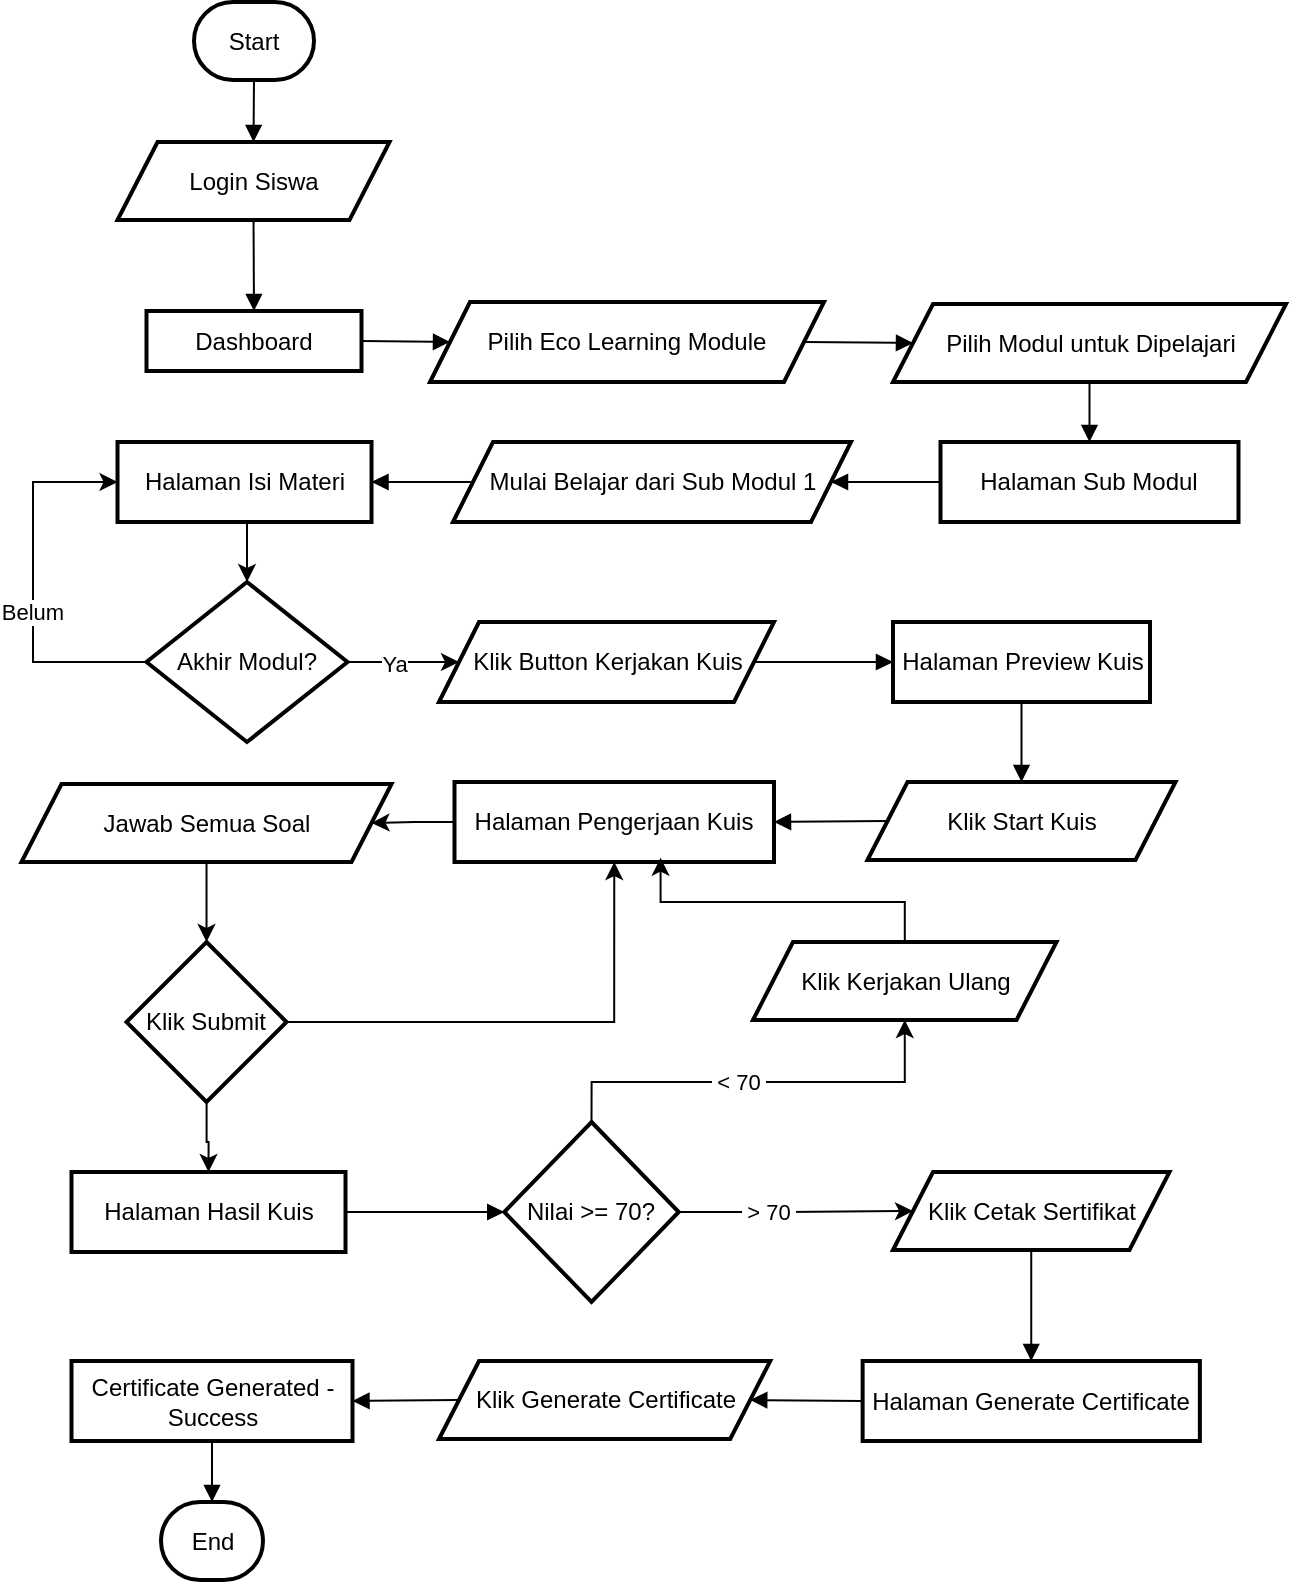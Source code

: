 <mxfile version="28.2.1">
  <diagram name="Page-1" id="9OlDV7g7q6zX6xP2v_GV">
    <mxGraphModel dx="1603" dy="865" grid="1" gridSize="10" guides="1" tooltips="1" connect="1" arrows="1" fold="1" page="1" pageScale="1" pageWidth="827" pageHeight="1169" math="0" shadow="0">
      <root>
        <mxCell id="0" />
        <mxCell id="1" parent="0" />
        <mxCell id="b9-1iKN8LsgXKqhFmD46-66" value="Start" style="rounded=1;whiteSpace=wrap;arcSize=50;strokeWidth=2;" vertex="1" parent="1">
          <mxGeometry x="232" y="40" width="60" height="39" as="geometry" />
        </mxCell>
        <mxCell id="b9-1iKN8LsgXKqhFmD46-67" value="Login Siswa" style="shape=parallelogram;perimeter=parallelogramPerimeter;fixedSize=1;strokeWidth=2;whiteSpace=wrap;" vertex="1" parent="1">
          <mxGeometry x="193.76" y="110" width="136" height="39" as="geometry" />
        </mxCell>
        <mxCell id="b9-1iKN8LsgXKqhFmD46-68" value="Dashboard" style="whiteSpace=wrap;strokeWidth=2;" vertex="1" parent="1">
          <mxGeometry x="208.25" y="194.5" width="107.5" height="30" as="geometry" />
        </mxCell>
        <mxCell id="b9-1iKN8LsgXKqhFmD46-69" value="Pilih Eco Learning Module" style="shape=parallelogram;perimeter=parallelogramPerimeter;fixedSize=1;strokeWidth=2;whiteSpace=wrap;" vertex="1" parent="1">
          <mxGeometry x="350" y="190" width="197" height="40" as="geometry" />
        </mxCell>
        <mxCell id="b9-1iKN8LsgXKqhFmD46-70" value="Pilih Modul untuk Dipelajari" style="shape=parallelogram;perimeter=parallelogramPerimeter;fixedSize=1;strokeWidth=2;whiteSpace=wrap;" vertex="1" parent="1">
          <mxGeometry x="581.5" y="191" width="196.5" height="39" as="geometry" />
        </mxCell>
        <mxCell id="b9-1iKN8LsgXKqhFmD46-71" value="Halaman Sub Modul" style="whiteSpace=wrap;strokeWidth=2;" vertex="1" parent="1">
          <mxGeometry x="605.25" y="260" width="149" height="40" as="geometry" />
        </mxCell>
        <mxCell id="b9-1iKN8LsgXKqhFmD46-72" value="Mulai Belajar dari Sub Modul 1" style="shape=parallelogram;perimeter=parallelogramPerimeter;fixedSize=1;strokeWidth=2;whiteSpace=wrap;" vertex="1" parent="1">
          <mxGeometry x="361.5" y="260" width="199" height="40" as="geometry" />
        </mxCell>
        <mxCell id="b9-1iKN8LsgXKqhFmD46-133" style="edgeStyle=orthogonalEdgeStyle;rounded=0;orthogonalLoop=1;jettySize=auto;html=1;entryX=0.5;entryY=0;entryDx=0;entryDy=0;" edge="1" parent="1" source="b9-1iKN8LsgXKqhFmD46-73" target="b9-1iKN8LsgXKqhFmD46-74">
          <mxGeometry relative="1" as="geometry">
            <Array as="points">
              <mxPoint x="258.5" y="310" />
              <mxPoint x="258.5" y="310" />
            </Array>
          </mxGeometry>
        </mxCell>
        <mxCell id="b9-1iKN8LsgXKqhFmD46-73" value="Halaman Isi Materi" style="whiteSpace=wrap;strokeWidth=2;" vertex="1" parent="1">
          <mxGeometry x="193.76" y="260" width="127" height="40" as="geometry" />
        </mxCell>
        <mxCell id="b9-1iKN8LsgXKqhFmD46-115" style="edgeStyle=orthogonalEdgeStyle;rounded=0;orthogonalLoop=1;jettySize=auto;html=1;entryX=0;entryY=0.5;entryDx=0;entryDy=0;exitX=0;exitY=0.5;exitDx=0;exitDy=0;" edge="1" parent="1" source="b9-1iKN8LsgXKqhFmD46-74" target="b9-1iKN8LsgXKqhFmD46-73">
          <mxGeometry relative="1" as="geometry">
            <Array as="points">
              <mxPoint x="151.5" y="370" />
              <mxPoint x="151.5" y="280" />
            </Array>
          </mxGeometry>
        </mxCell>
        <mxCell id="b9-1iKN8LsgXKqhFmD46-116" value="Belum" style="edgeLabel;html=1;align=center;verticalAlign=middle;resizable=0;points=[];" vertex="1" connectable="0" parent="b9-1iKN8LsgXKqhFmD46-115">
          <mxGeometry x="-0.128" y="1" relative="1" as="geometry">
            <mxPoint as="offset" />
          </mxGeometry>
        </mxCell>
        <mxCell id="b9-1iKN8LsgXKqhFmD46-136" style="edgeStyle=orthogonalEdgeStyle;rounded=0;orthogonalLoop=1;jettySize=auto;html=1;entryX=0;entryY=0.5;entryDx=0;entryDy=0;" edge="1" parent="1" source="b9-1iKN8LsgXKqhFmD46-74" target="b9-1iKN8LsgXKqhFmD46-75">
          <mxGeometry relative="1" as="geometry" />
        </mxCell>
        <mxCell id="b9-1iKN8LsgXKqhFmD46-137" value="Ya" style="edgeLabel;html=1;align=center;verticalAlign=middle;resizable=0;points=[];" vertex="1" connectable="0" parent="b9-1iKN8LsgXKqhFmD46-136">
          <mxGeometry x="-0.178" y="1" relative="1" as="geometry">
            <mxPoint y="2" as="offset" />
          </mxGeometry>
        </mxCell>
        <mxCell id="b9-1iKN8LsgXKqhFmD46-74" value="Akhir Modul?" style="rhombus;strokeWidth=2;whiteSpace=wrap;" vertex="1" parent="1">
          <mxGeometry x="208.25" y="330" width="100.5" height="80" as="geometry" />
        </mxCell>
        <mxCell id="b9-1iKN8LsgXKqhFmD46-75" value="Klik Button Kerjakan Kuis" style="shape=parallelogram;perimeter=parallelogramPerimeter;fixedSize=1;strokeWidth=2;whiteSpace=wrap;" vertex="1" parent="1">
          <mxGeometry x="354.5" y="350" width="167.5" height="40" as="geometry" />
        </mxCell>
        <mxCell id="b9-1iKN8LsgXKqhFmD46-76" value="Halaman Preview Kuis" style="whiteSpace=wrap;strokeWidth=2;" vertex="1" parent="1">
          <mxGeometry x="581.5" y="350" width="128.5" height="40" as="geometry" />
        </mxCell>
        <mxCell id="b9-1iKN8LsgXKqhFmD46-77" value="Klik Start Kuis" style="shape=parallelogram;perimeter=parallelogramPerimeter;fixedSize=1;strokeWidth=2;whiteSpace=wrap;" vertex="1" parent="1">
          <mxGeometry x="568.75" y="430" width="154" height="39" as="geometry" />
        </mxCell>
        <mxCell id="b9-1iKN8LsgXKqhFmD46-118" style="edgeStyle=orthogonalEdgeStyle;rounded=0;orthogonalLoop=1;jettySize=auto;html=1;entryX=1;entryY=0.5;entryDx=0;entryDy=0;" edge="1" parent="1" source="b9-1iKN8LsgXKqhFmD46-78" target="b9-1iKN8LsgXKqhFmD46-79">
          <mxGeometry relative="1" as="geometry" />
        </mxCell>
        <mxCell id="b9-1iKN8LsgXKqhFmD46-78" value="Halaman Pengerjaan Kuis" style="whiteSpace=wrap;strokeWidth=2;" vertex="1" parent="1">
          <mxGeometry x="362.25" y="430" width="159.75" height="40" as="geometry" />
        </mxCell>
        <mxCell id="b9-1iKN8LsgXKqhFmD46-121" style="edgeStyle=orthogonalEdgeStyle;rounded=0;orthogonalLoop=1;jettySize=auto;html=1;entryX=0.5;entryY=0;entryDx=0;entryDy=0;" edge="1" parent="1" source="b9-1iKN8LsgXKqhFmD46-79" target="b9-1iKN8LsgXKqhFmD46-120">
          <mxGeometry relative="1" as="geometry" />
        </mxCell>
        <mxCell id="b9-1iKN8LsgXKqhFmD46-79" value="Jawab Semua Soal" style="shape=parallelogram;perimeter=parallelogramPerimeter;fixedSize=1;strokeWidth=2;whiteSpace=wrap;" vertex="1" parent="1">
          <mxGeometry x="145.76" y="431" width="185" height="39" as="geometry" />
        </mxCell>
        <mxCell id="b9-1iKN8LsgXKqhFmD46-81" value="Halaman Hasil Kuis" style="whiteSpace=wrap;strokeWidth=2;" vertex="1" parent="1">
          <mxGeometry x="170.75" y="625" width="137" height="40" as="geometry" />
        </mxCell>
        <mxCell id="b9-1iKN8LsgXKqhFmD46-141" style="edgeStyle=orthogonalEdgeStyle;rounded=0;orthogonalLoop=1;jettySize=auto;html=1;entryX=0;entryY=0.5;entryDx=0;entryDy=0;" edge="1" parent="1" source="b9-1iKN8LsgXKqhFmD46-82" target="b9-1iKN8LsgXKqhFmD46-84">
          <mxGeometry relative="1" as="geometry" />
        </mxCell>
        <mxCell id="b9-1iKN8LsgXKqhFmD46-142" value="&amp;nbsp;&amp;gt; 70&amp;nbsp;" style="edgeLabel;html=1;align=center;verticalAlign=middle;resizable=0;points=[];" vertex="1" connectable="0" parent="b9-1iKN8LsgXKqhFmD46-141">
          <mxGeometry x="-0.422" relative="1" as="geometry">
            <mxPoint x="10" as="offset" />
          </mxGeometry>
        </mxCell>
        <mxCell id="b9-1iKN8LsgXKqhFmD46-143" style="edgeStyle=orthogonalEdgeStyle;rounded=0;orthogonalLoop=1;jettySize=auto;html=1;entryX=0.5;entryY=1;entryDx=0;entryDy=0;exitX=0.5;exitY=0;exitDx=0;exitDy=0;" edge="1" parent="1" source="b9-1iKN8LsgXKqhFmD46-82" target="b9-1iKN8LsgXKqhFmD46-83">
          <mxGeometry relative="1" as="geometry">
            <Array as="points">
              <mxPoint x="431" y="580" />
              <mxPoint x="587" y="580" />
            </Array>
          </mxGeometry>
        </mxCell>
        <mxCell id="b9-1iKN8LsgXKqhFmD46-144" value="&amp;nbsp;&amp;lt; 70&amp;nbsp;" style="edgeLabel;html=1;align=center;verticalAlign=middle;resizable=0;points=[];" vertex="1" connectable="0" parent="b9-1iKN8LsgXKqhFmD46-143">
          <mxGeometry x="-0.105" relative="1" as="geometry">
            <mxPoint as="offset" />
          </mxGeometry>
        </mxCell>
        <mxCell id="b9-1iKN8LsgXKqhFmD46-82" value="Nilai &gt;= 70?" style="rhombus;strokeWidth=2;whiteSpace=wrap;" vertex="1" parent="1">
          <mxGeometry x="387.13" y="600" width="87.24" height="90" as="geometry" />
        </mxCell>
        <mxCell id="b9-1iKN8LsgXKqhFmD46-83" value="Klik Kerjakan Ulang" style="shape=parallelogram;perimeter=parallelogramPerimeter;fixedSize=1;strokeWidth=2;whiteSpace=wrap;" vertex="1" parent="1">
          <mxGeometry x="511.5" y="510" width="151.75" height="39" as="geometry" />
        </mxCell>
        <mxCell id="b9-1iKN8LsgXKqhFmD46-84" value="Klik Cetak Sertifikat" style="shape=parallelogram;perimeter=parallelogramPerimeter;fixedSize=1;strokeWidth=2;whiteSpace=wrap;" vertex="1" parent="1">
          <mxGeometry x="581.5" y="625" width="138.24" height="39" as="geometry" />
        </mxCell>
        <mxCell id="b9-1iKN8LsgXKqhFmD46-85" value="Halaman Generate Certificate" style="whiteSpace=wrap;strokeWidth=2;" vertex="1" parent="1">
          <mxGeometry x="566.31" y="719.5" width="168.62" height="40" as="geometry" />
        </mxCell>
        <mxCell id="b9-1iKN8LsgXKqhFmD46-86" value="Klik Generate Certificate" style="shape=parallelogram;perimeter=parallelogramPerimeter;fixedSize=1;strokeWidth=2;whiteSpace=wrap;" vertex="1" parent="1">
          <mxGeometry x="354.5" y="719.5" width="165.62" height="39" as="geometry" />
        </mxCell>
        <mxCell id="b9-1iKN8LsgXKqhFmD46-87" value="Certificate Generated - Success" style="whiteSpace=wrap;strokeWidth=2;" vertex="1" parent="1">
          <mxGeometry x="170.75" y="719.5" width="140.5" height="40" as="geometry" />
        </mxCell>
        <mxCell id="b9-1iKN8LsgXKqhFmD46-88" value="End" style="rounded=1;whiteSpace=wrap;arcSize=50;strokeWidth=2;" vertex="1" parent="1">
          <mxGeometry x="215.5" y="790" width="51" height="39" as="geometry" />
        </mxCell>
        <mxCell id="b9-1iKN8LsgXKqhFmD46-89" value="" style="curved=1;startArrow=none;endArrow=block;exitX=0.5;exitY=1;entryX=0.5;entryY=0;rounded=0;" edge="1" parent="1" source="b9-1iKN8LsgXKqhFmD46-66" target="b9-1iKN8LsgXKqhFmD46-67">
          <mxGeometry relative="1" as="geometry">
            <Array as="points" />
          </mxGeometry>
        </mxCell>
        <mxCell id="b9-1iKN8LsgXKqhFmD46-90" value="" style="curved=1;startArrow=none;endArrow=block;exitX=0.5;exitY=1;entryX=0.5;entryY=0;rounded=0;exitDx=0;exitDy=0;entryDx=0;entryDy=0;" edge="1" parent="1" source="b9-1iKN8LsgXKqhFmD46-67" target="b9-1iKN8LsgXKqhFmD46-68">
          <mxGeometry relative="1" as="geometry">
            <Array as="points" />
          </mxGeometry>
        </mxCell>
        <mxCell id="b9-1iKN8LsgXKqhFmD46-91" value="" style="curved=1;startArrow=none;endArrow=block;exitX=1;exitY=0.5;entryX=0;entryY=0.5;rounded=0;exitDx=0;exitDy=0;entryDx=0;entryDy=0;" edge="1" parent="1" source="b9-1iKN8LsgXKqhFmD46-68" target="b9-1iKN8LsgXKqhFmD46-69">
          <mxGeometry relative="1" as="geometry">
            <Array as="points" />
          </mxGeometry>
        </mxCell>
        <mxCell id="b9-1iKN8LsgXKqhFmD46-92" value="" style="curved=1;startArrow=none;endArrow=block;exitX=1;exitY=0.5;entryX=0;entryY=0.5;rounded=0;exitDx=0;exitDy=0;entryDx=0;entryDy=0;" edge="1" parent="1" source="b9-1iKN8LsgXKqhFmD46-69" target="b9-1iKN8LsgXKqhFmD46-70">
          <mxGeometry relative="1" as="geometry">
            <Array as="points" />
          </mxGeometry>
        </mxCell>
        <mxCell id="b9-1iKN8LsgXKqhFmD46-93" value="" style="curved=1;startArrow=none;endArrow=block;exitX=0.5;exitY=1;entryX=0.5;entryY=0;rounded=0;" edge="1" parent="1" source="b9-1iKN8LsgXKqhFmD46-70" target="b9-1iKN8LsgXKqhFmD46-71">
          <mxGeometry relative="1" as="geometry">
            <Array as="points" />
          </mxGeometry>
        </mxCell>
        <mxCell id="b9-1iKN8LsgXKqhFmD46-94" value="" style="curved=1;startArrow=none;endArrow=block;exitX=0;exitY=0.5;entryX=1;entryY=0.5;rounded=0;entryDx=0;entryDy=0;exitDx=0;exitDy=0;" edge="1" parent="1" source="b9-1iKN8LsgXKqhFmD46-71" target="b9-1iKN8LsgXKqhFmD46-72">
          <mxGeometry relative="1" as="geometry">
            <Array as="points" />
          </mxGeometry>
        </mxCell>
        <mxCell id="b9-1iKN8LsgXKqhFmD46-95" value="" style="curved=1;startArrow=none;endArrow=block;exitX=0;exitY=0.5;entryX=1;entryY=0.5;rounded=0;exitDx=0;exitDy=0;entryDx=0;entryDy=0;" edge="1" parent="1" source="b9-1iKN8LsgXKqhFmD46-72" target="b9-1iKN8LsgXKqhFmD46-73">
          <mxGeometry relative="1" as="geometry">
            <Array as="points" />
          </mxGeometry>
        </mxCell>
        <mxCell id="b9-1iKN8LsgXKqhFmD46-99" value="" style="curved=1;startArrow=none;endArrow=block;exitX=1;exitY=0.5;entryX=0;entryY=0.5;rounded=0;exitDx=0;exitDy=0;entryDx=0;entryDy=0;" edge="1" parent="1" source="b9-1iKN8LsgXKqhFmD46-75" target="b9-1iKN8LsgXKqhFmD46-76">
          <mxGeometry relative="1" as="geometry">
            <Array as="points" />
          </mxGeometry>
        </mxCell>
        <mxCell id="b9-1iKN8LsgXKqhFmD46-100" value="" style="curved=1;startArrow=none;endArrow=block;exitX=0.5;exitY=1.01;rounded=0;entryX=0.5;entryY=0;entryDx=0;entryDy=0;" edge="1" parent="1" source="b9-1iKN8LsgXKqhFmD46-76" target="b9-1iKN8LsgXKqhFmD46-77">
          <mxGeometry relative="1" as="geometry">
            <Array as="points" />
            <mxPoint x="261.5" y="1310" as="targetPoint" />
          </mxGeometry>
        </mxCell>
        <mxCell id="b9-1iKN8LsgXKqhFmD46-101" value="" style="curved=1;startArrow=none;endArrow=block;exitX=0;exitY=0.5;entryX=1;entryY=0.5;rounded=0;exitDx=0;exitDy=0;entryDx=0;entryDy=0;" edge="1" parent="1" source="b9-1iKN8LsgXKqhFmD46-77" target="b9-1iKN8LsgXKqhFmD46-78">
          <mxGeometry relative="1" as="geometry">
            <Array as="points" />
          </mxGeometry>
        </mxCell>
        <mxCell id="b9-1iKN8LsgXKqhFmD46-105" value="" style="curved=1;startArrow=none;endArrow=block;exitX=1;exitY=0.5;entryX=0;entryY=0.5;rounded=0;exitDx=0;exitDy=0;entryDx=0;entryDy=0;" edge="1" parent="1" source="b9-1iKN8LsgXKqhFmD46-81" target="b9-1iKN8LsgXKqhFmD46-82">
          <mxGeometry relative="1" as="geometry">
            <Array as="points" />
          </mxGeometry>
        </mxCell>
        <mxCell id="b9-1iKN8LsgXKqhFmD46-109" value="" style="curved=1;startArrow=none;endArrow=block;exitX=0.5;exitY=1.01;entryX=0.5;entryY=0.01;rounded=0;" edge="1" parent="1" source="b9-1iKN8LsgXKqhFmD46-84" target="b9-1iKN8LsgXKqhFmD46-85">
          <mxGeometry relative="1" as="geometry">
            <Array as="points" />
          </mxGeometry>
        </mxCell>
        <mxCell id="b9-1iKN8LsgXKqhFmD46-110" value="" style="curved=1;startArrow=none;endArrow=block;exitX=0;exitY=0.5;entryX=1;entryY=0.5;rounded=0;entryDx=0;entryDy=0;exitDx=0;exitDy=0;" edge="1" parent="1" source="b9-1iKN8LsgXKqhFmD46-85" target="b9-1iKN8LsgXKqhFmD46-86">
          <mxGeometry relative="1" as="geometry">
            <Array as="points" />
          </mxGeometry>
        </mxCell>
        <mxCell id="b9-1iKN8LsgXKqhFmD46-111" value="" style="curved=1;startArrow=none;endArrow=block;exitX=0;exitY=0.5;entryX=1;entryY=0.5;rounded=0;exitDx=0;exitDy=0;entryDx=0;entryDy=0;" edge="1" parent="1" source="b9-1iKN8LsgXKqhFmD46-86" target="b9-1iKN8LsgXKqhFmD46-87">
          <mxGeometry relative="1" as="geometry">
            <Array as="points" />
          </mxGeometry>
        </mxCell>
        <mxCell id="b9-1iKN8LsgXKqhFmD46-112" value="" style="curved=1;startArrow=none;endArrow=block;exitX=0.5;exitY=1.01;entryX=0.5;entryY=0.01;rounded=0;" edge="1" parent="1" source="b9-1iKN8LsgXKqhFmD46-87" target="b9-1iKN8LsgXKqhFmD46-88">
          <mxGeometry relative="1" as="geometry">
            <Array as="points" />
          </mxGeometry>
        </mxCell>
        <mxCell id="b9-1iKN8LsgXKqhFmD46-138" style="edgeStyle=orthogonalEdgeStyle;rounded=0;orthogonalLoop=1;jettySize=auto;html=1;entryX=0.5;entryY=1;entryDx=0;entryDy=0;" edge="1" parent="1" source="b9-1iKN8LsgXKqhFmD46-120" target="b9-1iKN8LsgXKqhFmD46-78">
          <mxGeometry relative="1" as="geometry" />
        </mxCell>
        <mxCell id="b9-1iKN8LsgXKqhFmD46-139" style="edgeStyle=orthogonalEdgeStyle;rounded=0;orthogonalLoop=1;jettySize=auto;html=1;entryX=0.5;entryY=0;entryDx=0;entryDy=0;" edge="1" parent="1" source="b9-1iKN8LsgXKqhFmD46-120" target="b9-1iKN8LsgXKqhFmD46-81">
          <mxGeometry relative="1" as="geometry" />
        </mxCell>
        <mxCell id="b9-1iKN8LsgXKqhFmD46-120" value="Klik Submit" style="rhombus;whiteSpace=wrap;html=1;strokeWidth=2;" vertex="1" parent="1">
          <mxGeometry x="198.26" y="510" width="80" height="80" as="geometry" />
        </mxCell>
        <mxCell id="b9-1iKN8LsgXKqhFmD46-140" style="edgeStyle=orthogonalEdgeStyle;rounded=0;orthogonalLoop=1;jettySize=auto;html=1;entryX=0.645;entryY=0.946;entryDx=0;entryDy=0;entryPerimeter=0;" edge="1" parent="1" source="b9-1iKN8LsgXKqhFmD46-83" target="b9-1iKN8LsgXKqhFmD46-78">
          <mxGeometry relative="1" as="geometry" />
        </mxCell>
      </root>
    </mxGraphModel>
  </diagram>
</mxfile>
